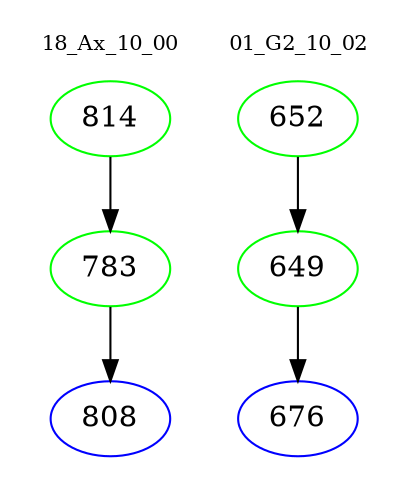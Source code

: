 digraph{
subgraph cluster_0 {
color = white
label = "18_Ax_10_00";
fontsize=10;
T0_814 [label="814", color="green"]
T0_814 -> T0_783 [color="black"]
T0_783 [label="783", color="green"]
T0_783 -> T0_808 [color="black"]
T0_808 [label="808", color="blue"]
}
subgraph cluster_1 {
color = white
label = "01_G2_10_02";
fontsize=10;
T1_652 [label="652", color="green"]
T1_652 -> T1_649 [color="black"]
T1_649 [label="649", color="green"]
T1_649 -> T1_676 [color="black"]
T1_676 [label="676", color="blue"]
}
}
